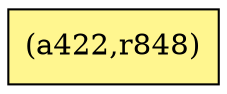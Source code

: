 digraph G {
rankdir=BT;ranksep="2.0";
"(a422,r848)" [shape=record,fillcolor=khaki1,style=filled,label="{(a422,r848)}"];
}
